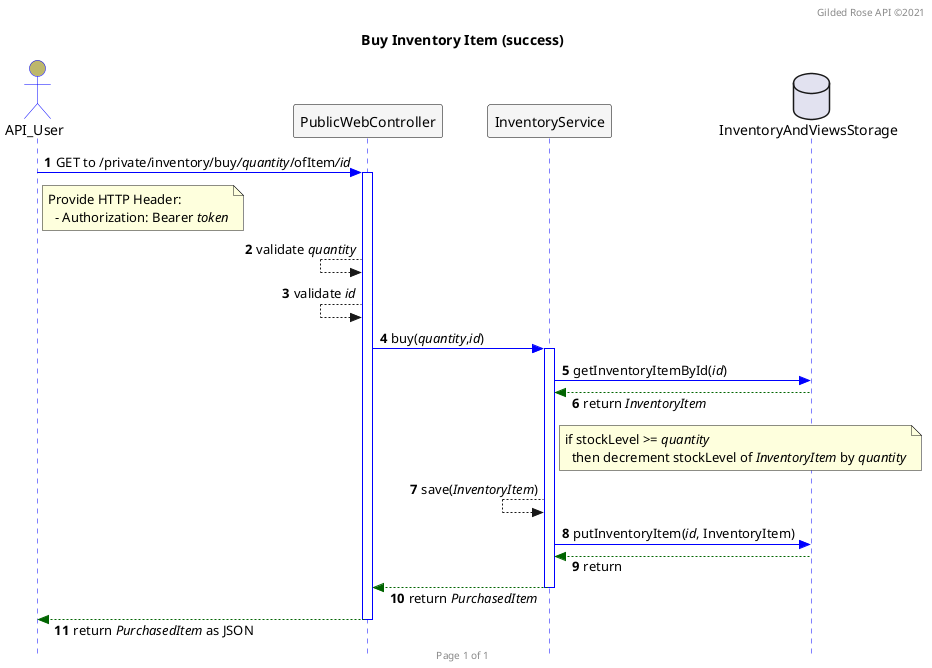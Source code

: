 
@startuml

autonumber
header Gilded Rose API ©2021
footer Page 1 of 1
hide footbox

skinparam responseMessageBelowArrow true
skinparam sequence {
  ActorBackgroundColor DarkKhaki
  ActorBorderColor Blue
  DatabaseBackgroundColor Gray
  DatabaseBorderColor Black
  LifeLineBorderColor Blue
  ParticipantBackgroundColor WhiteSmoke
  ParticipantBorderColor Black
}
skinparam style strictuml

title Buy Inventory Item (success)

actor API_User
participant PublicWebController
participant InventoryService
database InventoryAndViewsStorage

API_User -[#0000FF]> PublicWebController : GET to /private/inventory/buy///quantity///ofItem///id//
note right of API_User
 Provide HTTP Header:
   - Authorization: Bearer //token//
end note
activate PublicWebController
PublicWebController <-- PublicWebController : validate //quantity//
PublicWebController <-- PublicWebController : validate //id//
PublicWebController -[#0000FF]> InventoryService : buy(//quantity//,//id//)
activate InventoryService
InventoryService -[#0000FF]> InventoryAndViewsStorage : getInventoryItemById(//id//)
InventoryService <[#DarkGreen]-- InventoryAndViewsStorage : return //InventoryItem//
note right of InventoryService
 if stockLevel >= //quantity//
   then decrement stockLevel of //InventoryItem// by //quantity//
end note
InventoryService <-- InventoryService : save(//InventoryItem//)
InventoryService -[#0000FF]> InventoryAndViewsStorage : putInventoryItem(//id//, InventoryItem)
InventoryService <[#DarkGreen]-- InventoryAndViewsStorage : return
PublicWebController <[#DarkGreen]-- InventoryService : return //PurchasedItem//
deactivate InventoryService
API_User <[#DarkGreen]-- PublicWebController : return //PurchasedItem// as JSON
deactivate PublicWebController

@enduml
